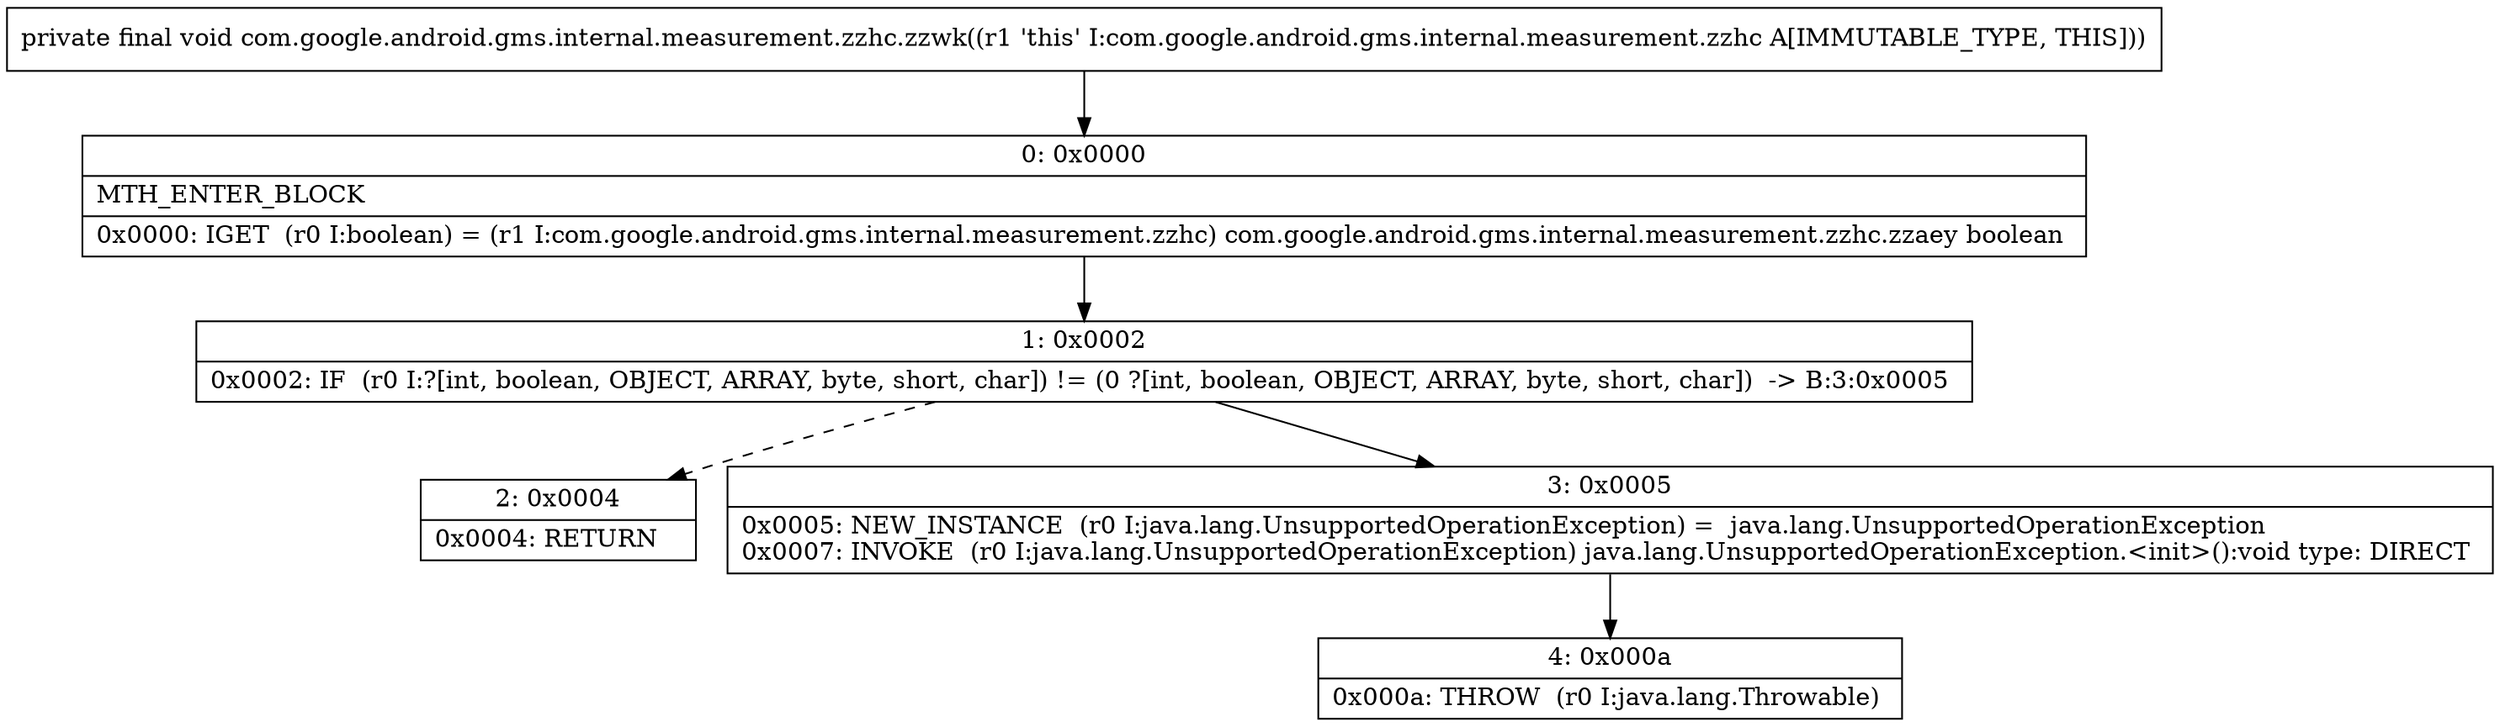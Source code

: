digraph "CFG forcom.google.android.gms.internal.measurement.zzhc.zzwk()V" {
Node_0 [shape=record,label="{0\:\ 0x0000|MTH_ENTER_BLOCK\l|0x0000: IGET  (r0 I:boolean) = (r1 I:com.google.android.gms.internal.measurement.zzhc) com.google.android.gms.internal.measurement.zzhc.zzaey boolean \l}"];
Node_1 [shape=record,label="{1\:\ 0x0002|0x0002: IF  (r0 I:?[int, boolean, OBJECT, ARRAY, byte, short, char]) != (0 ?[int, boolean, OBJECT, ARRAY, byte, short, char])  \-\> B:3:0x0005 \l}"];
Node_2 [shape=record,label="{2\:\ 0x0004|0x0004: RETURN   \l}"];
Node_3 [shape=record,label="{3\:\ 0x0005|0x0005: NEW_INSTANCE  (r0 I:java.lang.UnsupportedOperationException) =  java.lang.UnsupportedOperationException \l0x0007: INVOKE  (r0 I:java.lang.UnsupportedOperationException) java.lang.UnsupportedOperationException.\<init\>():void type: DIRECT \l}"];
Node_4 [shape=record,label="{4\:\ 0x000a|0x000a: THROW  (r0 I:java.lang.Throwable) \l}"];
MethodNode[shape=record,label="{private final void com.google.android.gms.internal.measurement.zzhc.zzwk((r1 'this' I:com.google.android.gms.internal.measurement.zzhc A[IMMUTABLE_TYPE, THIS])) }"];
MethodNode -> Node_0;
Node_0 -> Node_1;
Node_1 -> Node_2[style=dashed];
Node_1 -> Node_3;
Node_3 -> Node_4;
}

